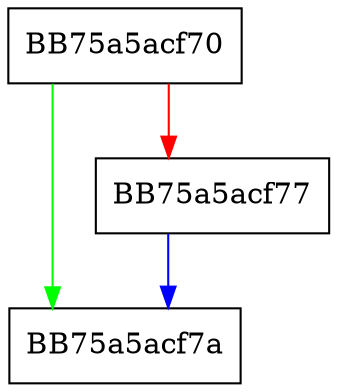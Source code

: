 digraph sqlite3_db_handle {
  node [shape="box"];
  graph [splines=ortho];
  BB75a5acf70 -> BB75a5acf7a [color="green"];
  BB75a5acf70 -> BB75a5acf77 [color="red"];
  BB75a5acf77 -> BB75a5acf7a [color="blue"];
}